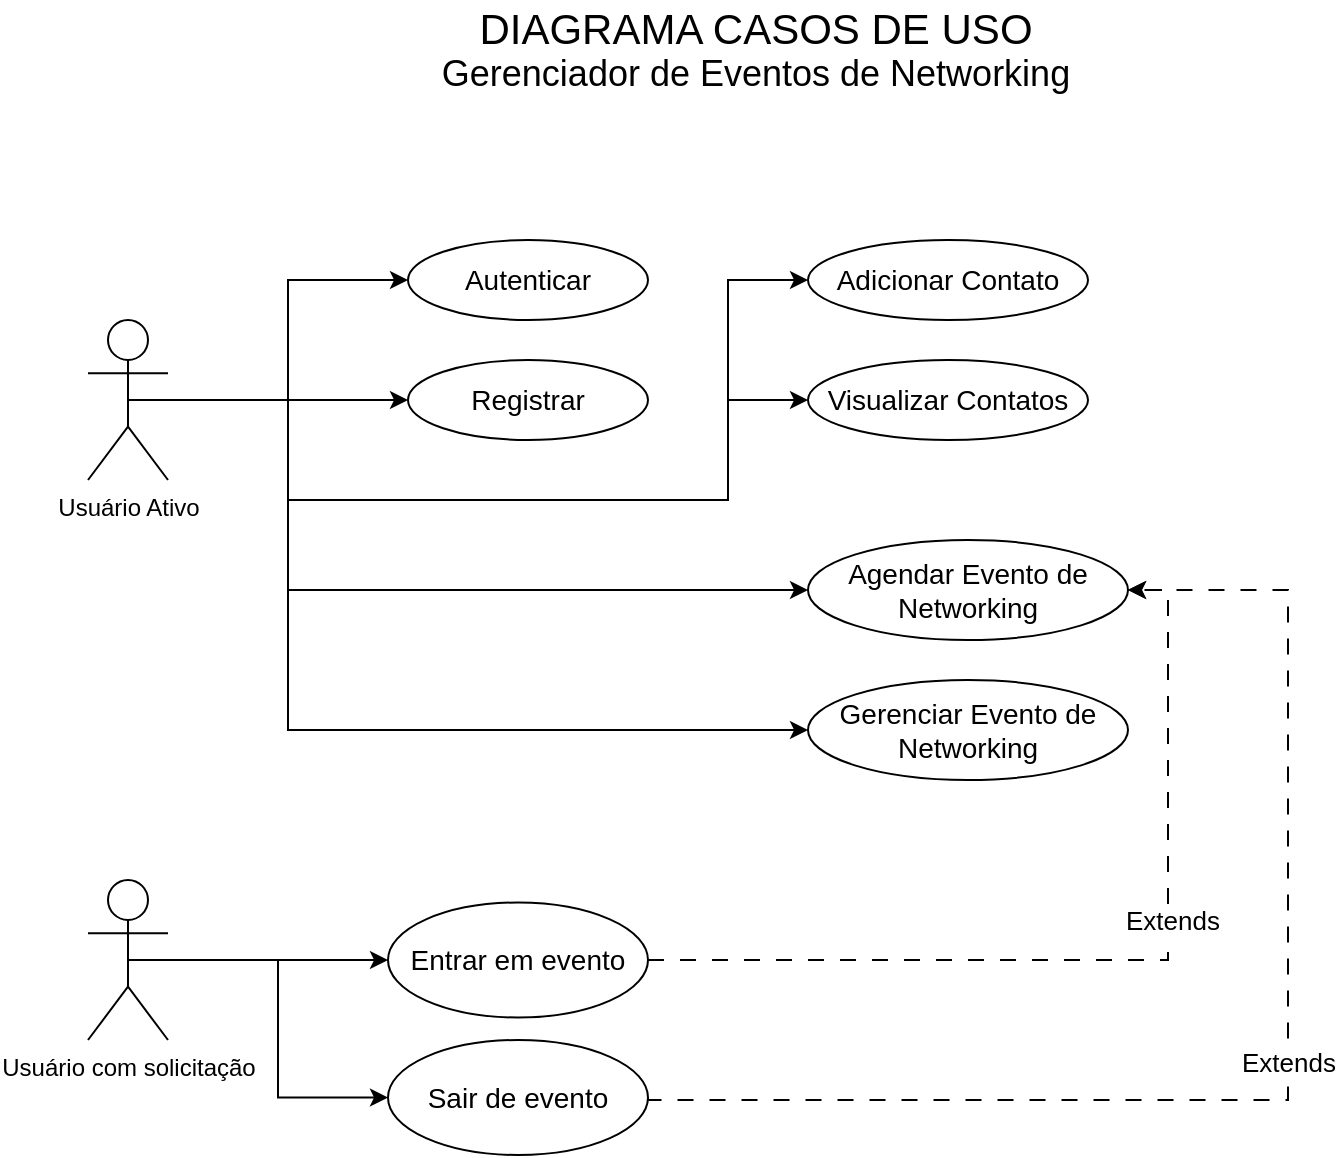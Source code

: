 <mxfile version="24.8.3">
  <diagram name="Página-1" id="0m_pV6wtGaGGBMr5p1dx">
    <mxGraphModel dx="880" dy="434" grid="1" gridSize="10" guides="1" tooltips="1" connect="1" arrows="1" fold="1" page="1" pageScale="1" pageWidth="827" pageHeight="1169" math="0" shadow="0">
      <root>
        <mxCell id="0" />
        <mxCell id="1" parent="0" />
        <mxCell id="ldK9XROnoYoLe4nl5GCP-1" value="&lt;font style=&quot;&quot;&gt;&lt;span style=&quot;font-size: 21px;&quot;&gt;DIAGRAMA CASOS DE USO&lt;/span&gt;&lt;br&gt;&lt;font style=&quot;font-size: 18px;&quot;&gt;Gerenciador de Eventos de Networking&lt;/font&gt;&lt;/font&gt;" style="text;html=1;align=center;verticalAlign=middle;whiteSpace=wrap;rounded=0;" vertex="1" parent="1">
          <mxGeometry x="186" y="40" width="456" height="50" as="geometry" />
        </mxCell>
        <mxCell id="ldK9XROnoYoLe4nl5GCP-11" style="edgeStyle=orthogonalEdgeStyle;rounded=0;orthogonalLoop=1;jettySize=auto;html=1;exitX=0.5;exitY=0.5;exitDx=0;exitDy=0;exitPerimeter=0;entryX=0;entryY=0.5;entryDx=0;entryDy=0;" edge="1" parent="1" source="ldK9XROnoYoLe4nl5GCP-3" target="ldK9XROnoYoLe4nl5GCP-7">
          <mxGeometry relative="1" as="geometry" />
        </mxCell>
        <mxCell id="ldK9XROnoYoLe4nl5GCP-12" style="edgeStyle=orthogonalEdgeStyle;rounded=0;orthogonalLoop=1;jettySize=auto;html=1;exitX=0.5;exitY=0.5;exitDx=0;exitDy=0;exitPerimeter=0;entryX=0;entryY=0.5;entryDx=0;entryDy=0;" edge="1" parent="1" source="ldK9XROnoYoLe4nl5GCP-3" target="ldK9XROnoYoLe4nl5GCP-8">
          <mxGeometry relative="1" as="geometry" />
        </mxCell>
        <mxCell id="ldK9XROnoYoLe4nl5GCP-15" style="edgeStyle=orthogonalEdgeStyle;rounded=0;orthogonalLoop=1;jettySize=auto;html=1;exitX=0.5;exitY=0.5;exitDx=0;exitDy=0;exitPerimeter=0;entryX=0;entryY=0.5;entryDx=0;entryDy=0;" edge="1" parent="1" source="ldK9XROnoYoLe4nl5GCP-3" target="ldK9XROnoYoLe4nl5GCP-9">
          <mxGeometry relative="1" as="geometry">
            <Array as="points">
              <mxPoint x="180" y="240" />
              <mxPoint x="180" y="290" />
              <mxPoint x="400" y="290" />
              <mxPoint x="400" y="180" />
            </Array>
          </mxGeometry>
        </mxCell>
        <mxCell id="ldK9XROnoYoLe4nl5GCP-16" style="edgeStyle=orthogonalEdgeStyle;rounded=0;orthogonalLoop=1;jettySize=auto;html=1;exitX=0.5;exitY=0.5;exitDx=0;exitDy=0;exitPerimeter=0;entryX=0;entryY=0.5;entryDx=0;entryDy=0;" edge="1" parent="1" source="ldK9XROnoYoLe4nl5GCP-3" target="ldK9XROnoYoLe4nl5GCP-10">
          <mxGeometry relative="1" as="geometry">
            <Array as="points">
              <mxPoint x="180" y="240" />
              <mxPoint x="180" y="290" />
              <mxPoint x="400" y="290" />
              <mxPoint x="400" y="240" />
            </Array>
          </mxGeometry>
        </mxCell>
        <mxCell id="ldK9XROnoYoLe4nl5GCP-23" style="edgeStyle=orthogonalEdgeStyle;rounded=0;orthogonalLoop=1;jettySize=auto;html=1;exitX=0.5;exitY=0.5;exitDx=0;exitDy=0;exitPerimeter=0;entryX=0;entryY=0.5;entryDx=0;entryDy=0;" edge="1" parent="1" source="ldK9XROnoYoLe4nl5GCP-3" target="ldK9XROnoYoLe4nl5GCP-21">
          <mxGeometry relative="1" as="geometry">
            <Array as="points">
              <mxPoint x="180" y="240" />
              <mxPoint x="180" y="335" />
            </Array>
          </mxGeometry>
        </mxCell>
        <mxCell id="ldK9XROnoYoLe4nl5GCP-24" style="edgeStyle=orthogonalEdgeStyle;rounded=0;orthogonalLoop=1;jettySize=auto;html=1;exitX=0.5;exitY=0.5;exitDx=0;exitDy=0;exitPerimeter=0;entryX=0;entryY=0.5;entryDx=0;entryDy=0;" edge="1" parent="1" source="ldK9XROnoYoLe4nl5GCP-3" target="ldK9XROnoYoLe4nl5GCP-22">
          <mxGeometry relative="1" as="geometry">
            <Array as="points">
              <mxPoint x="180" y="240" />
              <mxPoint x="180" y="405" />
            </Array>
          </mxGeometry>
        </mxCell>
        <mxCell id="ldK9XROnoYoLe4nl5GCP-3" value="Usuário Ativo" style="shape=umlActor;verticalLabelPosition=bottom;verticalAlign=top;html=1;outlineConnect=0;" vertex="1" parent="1">
          <mxGeometry x="80" y="200" width="40" height="80" as="geometry" />
        </mxCell>
        <mxCell id="ldK9XROnoYoLe4nl5GCP-27" style="edgeStyle=orthogonalEdgeStyle;rounded=0;orthogonalLoop=1;jettySize=auto;html=1;exitX=0.5;exitY=0.5;exitDx=0;exitDy=0;exitPerimeter=0;entryX=0;entryY=0.5;entryDx=0;entryDy=0;" edge="1" parent="1" source="ldK9XROnoYoLe4nl5GCP-6" target="ldK9XROnoYoLe4nl5GCP-26">
          <mxGeometry relative="1" as="geometry" />
        </mxCell>
        <mxCell id="ldK9XROnoYoLe4nl5GCP-31" style="edgeStyle=orthogonalEdgeStyle;rounded=0;orthogonalLoop=1;jettySize=auto;html=1;exitX=0.5;exitY=0.5;exitDx=0;exitDy=0;exitPerimeter=0;entryX=0;entryY=0.5;entryDx=0;entryDy=0;" edge="1" parent="1" source="ldK9XROnoYoLe4nl5GCP-6" target="ldK9XROnoYoLe4nl5GCP-30">
          <mxGeometry relative="1" as="geometry" />
        </mxCell>
        <mxCell id="ldK9XROnoYoLe4nl5GCP-6" value="Usuário com solicitação" style="shape=umlActor;verticalLabelPosition=bottom;verticalAlign=top;html=1;outlineConnect=0;" vertex="1" parent="1">
          <mxGeometry x="80" y="480" width="40" height="80" as="geometry" />
        </mxCell>
        <mxCell id="ldK9XROnoYoLe4nl5GCP-7" value="&lt;font style=&quot;font-size: 14px;&quot;&gt;Autenticar&lt;/font&gt;" style="ellipse;whiteSpace=wrap;html=1;" vertex="1" parent="1">
          <mxGeometry x="240" y="160" width="120" height="40" as="geometry" />
        </mxCell>
        <mxCell id="ldK9XROnoYoLe4nl5GCP-8" value="&lt;font style=&quot;font-size: 14px;&quot;&gt;Registrar&lt;/font&gt;" style="ellipse;whiteSpace=wrap;html=1;" vertex="1" parent="1">
          <mxGeometry x="240" y="220" width="120" height="40" as="geometry" />
        </mxCell>
        <mxCell id="ldK9XROnoYoLe4nl5GCP-9" value="&lt;font style=&quot;font-size: 14px;&quot;&gt;Adicionar Contato&lt;/font&gt;" style="ellipse;whiteSpace=wrap;html=1;" vertex="1" parent="1">
          <mxGeometry x="440" y="160" width="140" height="40" as="geometry" />
        </mxCell>
        <mxCell id="ldK9XROnoYoLe4nl5GCP-10" value="&lt;font style=&quot;font-size: 14px;&quot;&gt;Visualizar Contatos&lt;/font&gt;" style="ellipse;whiteSpace=wrap;html=1;" vertex="1" parent="1">
          <mxGeometry x="440" y="220" width="140" height="40" as="geometry" />
        </mxCell>
        <mxCell id="ldK9XROnoYoLe4nl5GCP-21" value="&lt;font style=&quot;font-size: 14px;&quot;&gt;Agendar Evento de Networking&lt;/font&gt;" style="ellipse;whiteSpace=wrap;html=1;" vertex="1" parent="1">
          <mxGeometry x="440" y="310" width="160" height="50" as="geometry" />
        </mxCell>
        <mxCell id="ldK9XROnoYoLe4nl5GCP-22" value="&lt;font style=&quot;font-size: 14px;&quot;&gt;Gerenciar Evento de Networking&lt;/font&gt;" style="ellipse;whiteSpace=wrap;html=1;" vertex="1" parent="1">
          <mxGeometry x="440" y="380" width="160" height="50" as="geometry" />
        </mxCell>
        <mxCell id="ldK9XROnoYoLe4nl5GCP-28" style="edgeStyle=orthogonalEdgeStyle;rounded=0;orthogonalLoop=1;jettySize=auto;html=1;exitX=1;exitY=0.5;exitDx=0;exitDy=0;entryX=1;entryY=0.5;entryDx=0;entryDy=0;dashed=1;dashPattern=8 8;" edge="1" parent="1" source="ldK9XROnoYoLe4nl5GCP-26" target="ldK9XROnoYoLe4nl5GCP-21">
          <mxGeometry relative="1" as="geometry" />
        </mxCell>
        <mxCell id="ldK9XROnoYoLe4nl5GCP-29" value="&lt;font style=&quot;font-size: 13px;&quot;&gt;Extends&lt;/font&gt;" style="edgeLabel;html=1;align=center;verticalAlign=middle;resizable=0;points=[];" vertex="1" connectable="0" parent="ldK9XROnoYoLe4nl5GCP-28">
          <mxGeometry x="0.174" y="-2" relative="1" as="geometry">
            <mxPoint y="-7" as="offset" />
          </mxGeometry>
        </mxCell>
        <mxCell id="ldK9XROnoYoLe4nl5GCP-26" value="&lt;span style=&quot;font-size: 14px;&quot;&gt;Entrar em evento&lt;/span&gt;" style="ellipse;whiteSpace=wrap;html=1;" vertex="1" parent="1">
          <mxGeometry x="230" y="491.25" width="130" height="57.5" as="geometry" />
        </mxCell>
        <mxCell id="ldK9XROnoYoLe4nl5GCP-30" value="&lt;span style=&quot;font-size: 14px;&quot;&gt;Sair de evento&lt;/span&gt;" style="ellipse;whiteSpace=wrap;html=1;" vertex="1" parent="1">
          <mxGeometry x="230" y="560" width="130" height="57.5" as="geometry" />
        </mxCell>
        <mxCell id="ldK9XROnoYoLe4nl5GCP-32" style="edgeStyle=orthogonalEdgeStyle;rounded=0;orthogonalLoop=1;jettySize=auto;html=1;exitX=1;exitY=0.5;exitDx=0;exitDy=0;entryX=1;entryY=0.5;entryDx=0;entryDy=0;dashed=1;dashPattern=8 8;" edge="1" parent="1" source="ldK9XROnoYoLe4nl5GCP-30" target="ldK9XROnoYoLe4nl5GCP-21">
          <mxGeometry relative="1" as="geometry">
            <mxPoint x="360" y="573.75" as="sourcePoint" />
            <mxPoint x="600" y="320" as="targetPoint" />
            <Array as="points">
              <mxPoint x="360" y="590" />
              <mxPoint x="680" y="590" />
              <mxPoint x="680" y="335" />
            </Array>
          </mxGeometry>
        </mxCell>
        <mxCell id="ldK9XROnoYoLe4nl5GCP-33" value="&lt;font style=&quot;font-size: 13px;&quot;&gt;Extends&lt;/font&gt;" style="edgeLabel;html=1;align=center;verticalAlign=middle;resizable=0;points=[];" vertex="1" connectable="0" parent="ldK9XROnoYoLe4nl5GCP-32">
          <mxGeometry x="0.174" y="-2" relative="1" as="geometry">
            <mxPoint x="-2" y="44" as="offset" />
          </mxGeometry>
        </mxCell>
      </root>
    </mxGraphModel>
  </diagram>
</mxfile>
